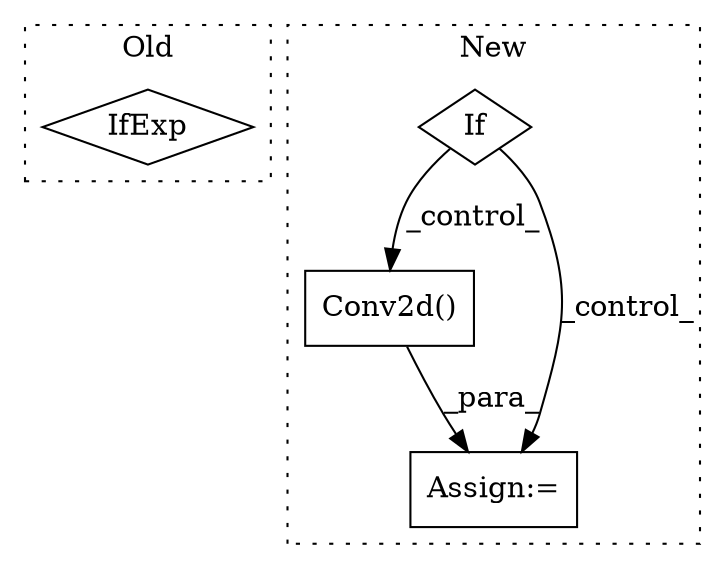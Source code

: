 digraph G {
subgraph cluster0 {
1 [label="IfExp" a="51" s="456,491" l="4,6" shape="diamond"];
label = "Old";
style="dotted";
}
subgraph cluster1 {
2 [label="Conv2d()" a="75" s="879,915" l="10,1" shape="box"];
3 [label="Assign:=" a="68" s="876" l="3" shape="box"];
4 [label="If" a="96" s="840" l="3" shape="diamond"];
label = "New";
style="dotted";
}
2 -> 3 [label="_para_"];
4 -> 2 [label="_control_"];
4 -> 3 [label="_control_"];
}
